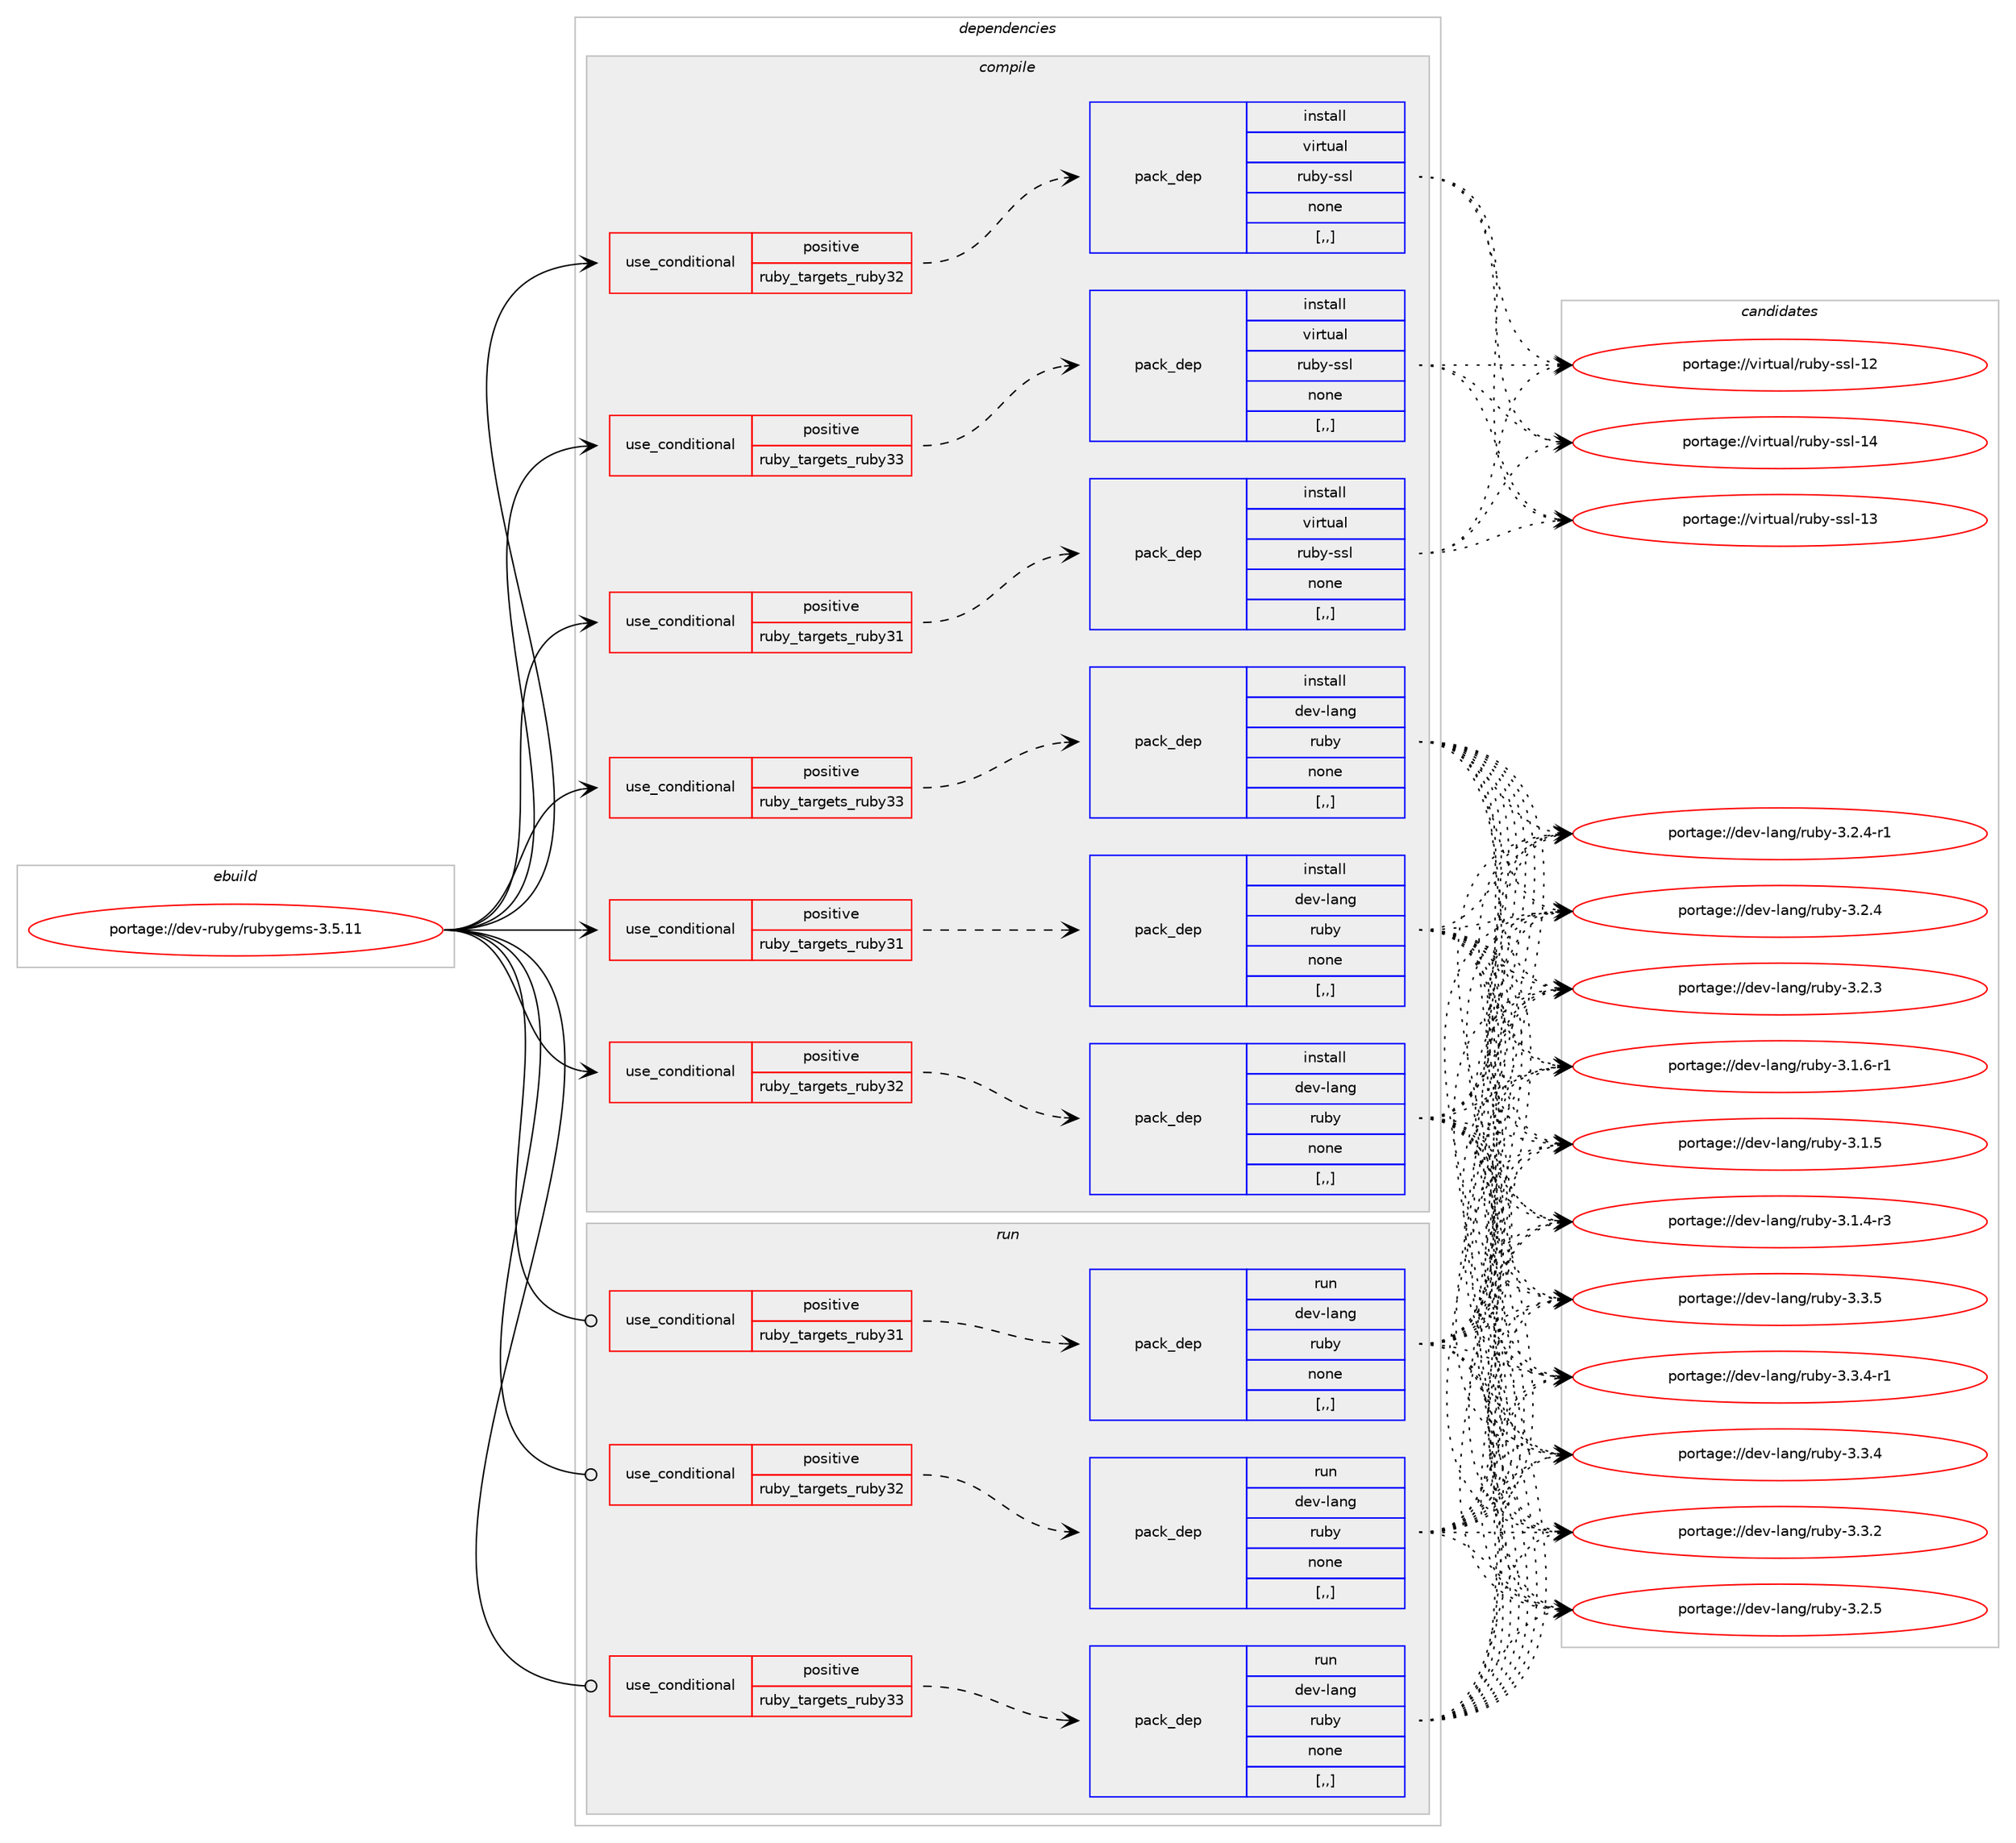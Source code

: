 digraph prolog {

# *************
# Graph options
# *************

newrank=true;
concentrate=true;
compound=true;
graph [rankdir=LR,fontname=Helvetica,fontsize=10,ranksep=1.5];#, ranksep=2.5, nodesep=0.2];
edge  [arrowhead=vee];
node  [fontname=Helvetica,fontsize=10];

# **********
# The ebuild
# **********

subgraph cluster_leftcol {
color=gray;
label=<<i>ebuild</i>>;
id [label="portage://dev-ruby/rubygems-3.5.11", color=red, width=4, href="../dev-ruby/rubygems-3.5.11.svg"];
}

# ****************
# The dependencies
# ****************

subgraph cluster_midcol {
color=gray;
label=<<i>dependencies</i>>;
subgraph cluster_compile {
fillcolor="#eeeeee";
style=filled;
label=<<i>compile</i>>;
subgraph cond187099 {
dependency698256 [label=<<TABLE BORDER="0" CELLBORDER="1" CELLSPACING="0" CELLPADDING="4"><TR><TD ROWSPAN="3" CELLPADDING="10">use_conditional</TD></TR><TR><TD>positive</TD></TR><TR><TD>ruby_targets_ruby31</TD></TR></TABLE>>, shape=none, color=red];
subgraph pack506179 {
dependency698257 [label=<<TABLE BORDER="0" CELLBORDER="1" CELLSPACING="0" CELLPADDING="4" WIDTH="220"><TR><TD ROWSPAN="6" CELLPADDING="30">pack_dep</TD></TR><TR><TD WIDTH="110">install</TD></TR><TR><TD>dev-lang</TD></TR><TR><TD>ruby</TD></TR><TR><TD>none</TD></TR><TR><TD>[,,]</TD></TR></TABLE>>, shape=none, color=blue];
}
dependency698256:e -> dependency698257:w [weight=20,style="dashed",arrowhead="vee"];
}
id:e -> dependency698256:w [weight=20,style="solid",arrowhead="vee"];
subgraph cond187100 {
dependency698258 [label=<<TABLE BORDER="0" CELLBORDER="1" CELLSPACING="0" CELLPADDING="4"><TR><TD ROWSPAN="3" CELLPADDING="10">use_conditional</TD></TR><TR><TD>positive</TD></TR><TR><TD>ruby_targets_ruby31</TD></TR></TABLE>>, shape=none, color=red];
subgraph pack506180 {
dependency698259 [label=<<TABLE BORDER="0" CELLBORDER="1" CELLSPACING="0" CELLPADDING="4" WIDTH="220"><TR><TD ROWSPAN="6" CELLPADDING="30">pack_dep</TD></TR><TR><TD WIDTH="110">install</TD></TR><TR><TD>virtual</TD></TR><TR><TD>ruby-ssl</TD></TR><TR><TD>none</TD></TR><TR><TD>[,,]</TD></TR></TABLE>>, shape=none, color=blue];
}
dependency698258:e -> dependency698259:w [weight=20,style="dashed",arrowhead="vee"];
}
id:e -> dependency698258:w [weight=20,style="solid",arrowhead="vee"];
subgraph cond187101 {
dependency698260 [label=<<TABLE BORDER="0" CELLBORDER="1" CELLSPACING="0" CELLPADDING="4"><TR><TD ROWSPAN="3" CELLPADDING="10">use_conditional</TD></TR><TR><TD>positive</TD></TR><TR><TD>ruby_targets_ruby32</TD></TR></TABLE>>, shape=none, color=red];
subgraph pack506181 {
dependency698261 [label=<<TABLE BORDER="0" CELLBORDER="1" CELLSPACING="0" CELLPADDING="4" WIDTH="220"><TR><TD ROWSPAN="6" CELLPADDING="30">pack_dep</TD></TR><TR><TD WIDTH="110">install</TD></TR><TR><TD>dev-lang</TD></TR><TR><TD>ruby</TD></TR><TR><TD>none</TD></TR><TR><TD>[,,]</TD></TR></TABLE>>, shape=none, color=blue];
}
dependency698260:e -> dependency698261:w [weight=20,style="dashed",arrowhead="vee"];
}
id:e -> dependency698260:w [weight=20,style="solid",arrowhead="vee"];
subgraph cond187102 {
dependency698262 [label=<<TABLE BORDER="0" CELLBORDER="1" CELLSPACING="0" CELLPADDING="4"><TR><TD ROWSPAN="3" CELLPADDING="10">use_conditional</TD></TR><TR><TD>positive</TD></TR><TR><TD>ruby_targets_ruby32</TD></TR></TABLE>>, shape=none, color=red];
subgraph pack506182 {
dependency698263 [label=<<TABLE BORDER="0" CELLBORDER="1" CELLSPACING="0" CELLPADDING="4" WIDTH="220"><TR><TD ROWSPAN="6" CELLPADDING="30">pack_dep</TD></TR><TR><TD WIDTH="110">install</TD></TR><TR><TD>virtual</TD></TR><TR><TD>ruby-ssl</TD></TR><TR><TD>none</TD></TR><TR><TD>[,,]</TD></TR></TABLE>>, shape=none, color=blue];
}
dependency698262:e -> dependency698263:w [weight=20,style="dashed",arrowhead="vee"];
}
id:e -> dependency698262:w [weight=20,style="solid",arrowhead="vee"];
subgraph cond187103 {
dependency698264 [label=<<TABLE BORDER="0" CELLBORDER="1" CELLSPACING="0" CELLPADDING="4"><TR><TD ROWSPAN="3" CELLPADDING="10">use_conditional</TD></TR><TR><TD>positive</TD></TR><TR><TD>ruby_targets_ruby33</TD></TR></TABLE>>, shape=none, color=red];
subgraph pack506183 {
dependency698265 [label=<<TABLE BORDER="0" CELLBORDER="1" CELLSPACING="0" CELLPADDING="4" WIDTH="220"><TR><TD ROWSPAN="6" CELLPADDING="30">pack_dep</TD></TR><TR><TD WIDTH="110">install</TD></TR><TR><TD>dev-lang</TD></TR><TR><TD>ruby</TD></TR><TR><TD>none</TD></TR><TR><TD>[,,]</TD></TR></TABLE>>, shape=none, color=blue];
}
dependency698264:e -> dependency698265:w [weight=20,style="dashed",arrowhead="vee"];
}
id:e -> dependency698264:w [weight=20,style="solid",arrowhead="vee"];
subgraph cond187104 {
dependency698266 [label=<<TABLE BORDER="0" CELLBORDER="1" CELLSPACING="0" CELLPADDING="4"><TR><TD ROWSPAN="3" CELLPADDING="10">use_conditional</TD></TR><TR><TD>positive</TD></TR><TR><TD>ruby_targets_ruby33</TD></TR></TABLE>>, shape=none, color=red];
subgraph pack506184 {
dependency698267 [label=<<TABLE BORDER="0" CELLBORDER="1" CELLSPACING="0" CELLPADDING="4" WIDTH="220"><TR><TD ROWSPAN="6" CELLPADDING="30">pack_dep</TD></TR><TR><TD WIDTH="110">install</TD></TR><TR><TD>virtual</TD></TR><TR><TD>ruby-ssl</TD></TR><TR><TD>none</TD></TR><TR><TD>[,,]</TD></TR></TABLE>>, shape=none, color=blue];
}
dependency698266:e -> dependency698267:w [weight=20,style="dashed",arrowhead="vee"];
}
id:e -> dependency698266:w [weight=20,style="solid",arrowhead="vee"];
}
subgraph cluster_compileandrun {
fillcolor="#eeeeee";
style=filled;
label=<<i>compile and run</i>>;
}
subgraph cluster_run {
fillcolor="#eeeeee";
style=filled;
label=<<i>run</i>>;
subgraph cond187105 {
dependency698268 [label=<<TABLE BORDER="0" CELLBORDER="1" CELLSPACING="0" CELLPADDING="4"><TR><TD ROWSPAN="3" CELLPADDING="10">use_conditional</TD></TR><TR><TD>positive</TD></TR><TR><TD>ruby_targets_ruby31</TD></TR></TABLE>>, shape=none, color=red];
subgraph pack506185 {
dependency698269 [label=<<TABLE BORDER="0" CELLBORDER="1" CELLSPACING="0" CELLPADDING="4" WIDTH="220"><TR><TD ROWSPAN="6" CELLPADDING="30">pack_dep</TD></TR><TR><TD WIDTH="110">run</TD></TR><TR><TD>dev-lang</TD></TR><TR><TD>ruby</TD></TR><TR><TD>none</TD></TR><TR><TD>[,,]</TD></TR></TABLE>>, shape=none, color=blue];
}
dependency698268:e -> dependency698269:w [weight=20,style="dashed",arrowhead="vee"];
}
id:e -> dependency698268:w [weight=20,style="solid",arrowhead="odot"];
subgraph cond187106 {
dependency698270 [label=<<TABLE BORDER="0" CELLBORDER="1" CELLSPACING="0" CELLPADDING="4"><TR><TD ROWSPAN="3" CELLPADDING="10">use_conditional</TD></TR><TR><TD>positive</TD></TR><TR><TD>ruby_targets_ruby32</TD></TR></TABLE>>, shape=none, color=red];
subgraph pack506186 {
dependency698271 [label=<<TABLE BORDER="0" CELLBORDER="1" CELLSPACING="0" CELLPADDING="4" WIDTH="220"><TR><TD ROWSPAN="6" CELLPADDING="30">pack_dep</TD></TR><TR><TD WIDTH="110">run</TD></TR><TR><TD>dev-lang</TD></TR><TR><TD>ruby</TD></TR><TR><TD>none</TD></TR><TR><TD>[,,]</TD></TR></TABLE>>, shape=none, color=blue];
}
dependency698270:e -> dependency698271:w [weight=20,style="dashed",arrowhead="vee"];
}
id:e -> dependency698270:w [weight=20,style="solid",arrowhead="odot"];
subgraph cond187107 {
dependency698272 [label=<<TABLE BORDER="0" CELLBORDER="1" CELLSPACING="0" CELLPADDING="4"><TR><TD ROWSPAN="3" CELLPADDING="10">use_conditional</TD></TR><TR><TD>positive</TD></TR><TR><TD>ruby_targets_ruby33</TD></TR></TABLE>>, shape=none, color=red];
subgraph pack506187 {
dependency698273 [label=<<TABLE BORDER="0" CELLBORDER="1" CELLSPACING="0" CELLPADDING="4" WIDTH="220"><TR><TD ROWSPAN="6" CELLPADDING="30">pack_dep</TD></TR><TR><TD WIDTH="110">run</TD></TR><TR><TD>dev-lang</TD></TR><TR><TD>ruby</TD></TR><TR><TD>none</TD></TR><TR><TD>[,,]</TD></TR></TABLE>>, shape=none, color=blue];
}
dependency698272:e -> dependency698273:w [weight=20,style="dashed",arrowhead="vee"];
}
id:e -> dependency698272:w [weight=20,style="solid",arrowhead="odot"];
}
}

# **************
# The candidates
# **************

subgraph cluster_choices {
rank=same;
color=gray;
label=<<i>candidates</i>>;

subgraph choice506179 {
color=black;
nodesep=1;
choice10010111845108971101034711411798121455146514653 [label="portage://dev-lang/ruby-3.3.5", color=red, width=4,href="../dev-lang/ruby-3.3.5.svg"];
choice100101118451089711010347114117981214551465146524511449 [label="portage://dev-lang/ruby-3.3.4-r1", color=red, width=4,href="../dev-lang/ruby-3.3.4-r1.svg"];
choice10010111845108971101034711411798121455146514652 [label="portage://dev-lang/ruby-3.3.4", color=red, width=4,href="../dev-lang/ruby-3.3.4.svg"];
choice10010111845108971101034711411798121455146514650 [label="portage://dev-lang/ruby-3.3.2", color=red, width=4,href="../dev-lang/ruby-3.3.2.svg"];
choice10010111845108971101034711411798121455146504653 [label="portage://dev-lang/ruby-3.2.5", color=red, width=4,href="../dev-lang/ruby-3.2.5.svg"];
choice100101118451089711010347114117981214551465046524511449 [label="portage://dev-lang/ruby-3.2.4-r1", color=red, width=4,href="../dev-lang/ruby-3.2.4-r1.svg"];
choice10010111845108971101034711411798121455146504652 [label="portage://dev-lang/ruby-3.2.4", color=red, width=4,href="../dev-lang/ruby-3.2.4.svg"];
choice10010111845108971101034711411798121455146504651 [label="portage://dev-lang/ruby-3.2.3", color=red, width=4,href="../dev-lang/ruby-3.2.3.svg"];
choice100101118451089711010347114117981214551464946544511449 [label="portage://dev-lang/ruby-3.1.6-r1", color=red, width=4,href="../dev-lang/ruby-3.1.6-r1.svg"];
choice10010111845108971101034711411798121455146494653 [label="portage://dev-lang/ruby-3.1.5", color=red, width=4,href="../dev-lang/ruby-3.1.5.svg"];
choice100101118451089711010347114117981214551464946524511451 [label="portage://dev-lang/ruby-3.1.4-r3", color=red, width=4,href="../dev-lang/ruby-3.1.4-r3.svg"];
dependency698257:e -> choice10010111845108971101034711411798121455146514653:w [style=dotted,weight="100"];
dependency698257:e -> choice100101118451089711010347114117981214551465146524511449:w [style=dotted,weight="100"];
dependency698257:e -> choice10010111845108971101034711411798121455146514652:w [style=dotted,weight="100"];
dependency698257:e -> choice10010111845108971101034711411798121455146514650:w [style=dotted,weight="100"];
dependency698257:e -> choice10010111845108971101034711411798121455146504653:w [style=dotted,weight="100"];
dependency698257:e -> choice100101118451089711010347114117981214551465046524511449:w [style=dotted,weight="100"];
dependency698257:e -> choice10010111845108971101034711411798121455146504652:w [style=dotted,weight="100"];
dependency698257:e -> choice10010111845108971101034711411798121455146504651:w [style=dotted,weight="100"];
dependency698257:e -> choice100101118451089711010347114117981214551464946544511449:w [style=dotted,weight="100"];
dependency698257:e -> choice10010111845108971101034711411798121455146494653:w [style=dotted,weight="100"];
dependency698257:e -> choice100101118451089711010347114117981214551464946524511451:w [style=dotted,weight="100"];
}
subgraph choice506180 {
color=black;
nodesep=1;
choice11810511411611797108471141179812145115115108454952 [label="portage://virtual/ruby-ssl-14", color=red, width=4,href="../virtual/ruby-ssl-14.svg"];
choice11810511411611797108471141179812145115115108454951 [label="portage://virtual/ruby-ssl-13", color=red, width=4,href="../virtual/ruby-ssl-13.svg"];
choice11810511411611797108471141179812145115115108454950 [label="portage://virtual/ruby-ssl-12", color=red, width=4,href="../virtual/ruby-ssl-12.svg"];
dependency698259:e -> choice11810511411611797108471141179812145115115108454952:w [style=dotted,weight="100"];
dependency698259:e -> choice11810511411611797108471141179812145115115108454951:w [style=dotted,weight="100"];
dependency698259:e -> choice11810511411611797108471141179812145115115108454950:w [style=dotted,weight="100"];
}
subgraph choice506181 {
color=black;
nodesep=1;
choice10010111845108971101034711411798121455146514653 [label="portage://dev-lang/ruby-3.3.5", color=red, width=4,href="../dev-lang/ruby-3.3.5.svg"];
choice100101118451089711010347114117981214551465146524511449 [label="portage://dev-lang/ruby-3.3.4-r1", color=red, width=4,href="../dev-lang/ruby-3.3.4-r1.svg"];
choice10010111845108971101034711411798121455146514652 [label="portage://dev-lang/ruby-3.3.4", color=red, width=4,href="../dev-lang/ruby-3.3.4.svg"];
choice10010111845108971101034711411798121455146514650 [label="portage://dev-lang/ruby-3.3.2", color=red, width=4,href="../dev-lang/ruby-3.3.2.svg"];
choice10010111845108971101034711411798121455146504653 [label="portage://dev-lang/ruby-3.2.5", color=red, width=4,href="../dev-lang/ruby-3.2.5.svg"];
choice100101118451089711010347114117981214551465046524511449 [label="portage://dev-lang/ruby-3.2.4-r1", color=red, width=4,href="../dev-lang/ruby-3.2.4-r1.svg"];
choice10010111845108971101034711411798121455146504652 [label="portage://dev-lang/ruby-3.2.4", color=red, width=4,href="../dev-lang/ruby-3.2.4.svg"];
choice10010111845108971101034711411798121455146504651 [label="portage://dev-lang/ruby-3.2.3", color=red, width=4,href="../dev-lang/ruby-3.2.3.svg"];
choice100101118451089711010347114117981214551464946544511449 [label="portage://dev-lang/ruby-3.1.6-r1", color=red, width=4,href="../dev-lang/ruby-3.1.6-r1.svg"];
choice10010111845108971101034711411798121455146494653 [label="portage://dev-lang/ruby-3.1.5", color=red, width=4,href="../dev-lang/ruby-3.1.5.svg"];
choice100101118451089711010347114117981214551464946524511451 [label="portage://dev-lang/ruby-3.1.4-r3", color=red, width=4,href="../dev-lang/ruby-3.1.4-r3.svg"];
dependency698261:e -> choice10010111845108971101034711411798121455146514653:w [style=dotted,weight="100"];
dependency698261:e -> choice100101118451089711010347114117981214551465146524511449:w [style=dotted,weight="100"];
dependency698261:e -> choice10010111845108971101034711411798121455146514652:w [style=dotted,weight="100"];
dependency698261:e -> choice10010111845108971101034711411798121455146514650:w [style=dotted,weight="100"];
dependency698261:e -> choice10010111845108971101034711411798121455146504653:w [style=dotted,weight="100"];
dependency698261:e -> choice100101118451089711010347114117981214551465046524511449:w [style=dotted,weight="100"];
dependency698261:e -> choice10010111845108971101034711411798121455146504652:w [style=dotted,weight="100"];
dependency698261:e -> choice10010111845108971101034711411798121455146504651:w [style=dotted,weight="100"];
dependency698261:e -> choice100101118451089711010347114117981214551464946544511449:w [style=dotted,weight="100"];
dependency698261:e -> choice10010111845108971101034711411798121455146494653:w [style=dotted,weight="100"];
dependency698261:e -> choice100101118451089711010347114117981214551464946524511451:w [style=dotted,weight="100"];
}
subgraph choice506182 {
color=black;
nodesep=1;
choice11810511411611797108471141179812145115115108454952 [label="portage://virtual/ruby-ssl-14", color=red, width=4,href="../virtual/ruby-ssl-14.svg"];
choice11810511411611797108471141179812145115115108454951 [label="portage://virtual/ruby-ssl-13", color=red, width=4,href="../virtual/ruby-ssl-13.svg"];
choice11810511411611797108471141179812145115115108454950 [label="portage://virtual/ruby-ssl-12", color=red, width=4,href="../virtual/ruby-ssl-12.svg"];
dependency698263:e -> choice11810511411611797108471141179812145115115108454952:w [style=dotted,weight="100"];
dependency698263:e -> choice11810511411611797108471141179812145115115108454951:w [style=dotted,weight="100"];
dependency698263:e -> choice11810511411611797108471141179812145115115108454950:w [style=dotted,weight="100"];
}
subgraph choice506183 {
color=black;
nodesep=1;
choice10010111845108971101034711411798121455146514653 [label="portage://dev-lang/ruby-3.3.5", color=red, width=4,href="../dev-lang/ruby-3.3.5.svg"];
choice100101118451089711010347114117981214551465146524511449 [label="portage://dev-lang/ruby-3.3.4-r1", color=red, width=4,href="../dev-lang/ruby-3.3.4-r1.svg"];
choice10010111845108971101034711411798121455146514652 [label="portage://dev-lang/ruby-3.3.4", color=red, width=4,href="../dev-lang/ruby-3.3.4.svg"];
choice10010111845108971101034711411798121455146514650 [label="portage://dev-lang/ruby-3.3.2", color=red, width=4,href="../dev-lang/ruby-3.3.2.svg"];
choice10010111845108971101034711411798121455146504653 [label="portage://dev-lang/ruby-3.2.5", color=red, width=4,href="../dev-lang/ruby-3.2.5.svg"];
choice100101118451089711010347114117981214551465046524511449 [label="portage://dev-lang/ruby-3.2.4-r1", color=red, width=4,href="../dev-lang/ruby-3.2.4-r1.svg"];
choice10010111845108971101034711411798121455146504652 [label="portage://dev-lang/ruby-3.2.4", color=red, width=4,href="../dev-lang/ruby-3.2.4.svg"];
choice10010111845108971101034711411798121455146504651 [label="portage://dev-lang/ruby-3.2.3", color=red, width=4,href="../dev-lang/ruby-3.2.3.svg"];
choice100101118451089711010347114117981214551464946544511449 [label="portage://dev-lang/ruby-3.1.6-r1", color=red, width=4,href="../dev-lang/ruby-3.1.6-r1.svg"];
choice10010111845108971101034711411798121455146494653 [label="portage://dev-lang/ruby-3.1.5", color=red, width=4,href="../dev-lang/ruby-3.1.5.svg"];
choice100101118451089711010347114117981214551464946524511451 [label="portage://dev-lang/ruby-3.1.4-r3", color=red, width=4,href="../dev-lang/ruby-3.1.4-r3.svg"];
dependency698265:e -> choice10010111845108971101034711411798121455146514653:w [style=dotted,weight="100"];
dependency698265:e -> choice100101118451089711010347114117981214551465146524511449:w [style=dotted,weight="100"];
dependency698265:e -> choice10010111845108971101034711411798121455146514652:w [style=dotted,weight="100"];
dependency698265:e -> choice10010111845108971101034711411798121455146514650:w [style=dotted,weight="100"];
dependency698265:e -> choice10010111845108971101034711411798121455146504653:w [style=dotted,weight="100"];
dependency698265:e -> choice100101118451089711010347114117981214551465046524511449:w [style=dotted,weight="100"];
dependency698265:e -> choice10010111845108971101034711411798121455146504652:w [style=dotted,weight="100"];
dependency698265:e -> choice10010111845108971101034711411798121455146504651:w [style=dotted,weight="100"];
dependency698265:e -> choice100101118451089711010347114117981214551464946544511449:w [style=dotted,weight="100"];
dependency698265:e -> choice10010111845108971101034711411798121455146494653:w [style=dotted,weight="100"];
dependency698265:e -> choice100101118451089711010347114117981214551464946524511451:w [style=dotted,weight="100"];
}
subgraph choice506184 {
color=black;
nodesep=1;
choice11810511411611797108471141179812145115115108454952 [label="portage://virtual/ruby-ssl-14", color=red, width=4,href="../virtual/ruby-ssl-14.svg"];
choice11810511411611797108471141179812145115115108454951 [label="portage://virtual/ruby-ssl-13", color=red, width=4,href="../virtual/ruby-ssl-13.svg"];
choice11810511411611797108471141179812145115115108454950 [label="portage://virtual/ruby-ssl-12", color=red, width=4,href="../virtual/ruby-ssl-12.svg"];
dependency698267:e -> choice11810511411611797108471141179812145115115108454952:w [style=dotted,weight="100"];
dependency698267:e -> choice11810511411611797108471141179812145115115108454951:w [style=dotted,weight="100"];
dependency698267:e -> choice11810511411611797108471141179812145115115108454950:w [style=dotted,weight="100"];
}
subgraph choice506185 {
color=black;
nodesep=1;
choice10010111845108971101034711411798121455146514653 [label="portage://dev-lang/ruby-3.3.5", color=red, width=4,href="../dev-lang/ruby-3.3.5.svg"];
choice100101118451089711010347114117981214551465146524511449 [label="portage://dev-lang/ruby-3.3.4-r1", color=red, width=4,href="../dev-lang/ruby-3.3.4-r1.svg"];
choice10010111845108971101034711411798121455146514652 [label="portage://dev-lang/ruby-3.3.4", color=red, width=4,href="../dev-lang/ruby-3.3.4.svg"];
choice10010111845108971101034711411798121455146514650 [label="portage://dev-lang/ruby-3.3.2", color=red, width=4,href="../dev-lang/ruby-3.3.2.svg"];
choice10010111845108971101034711411798121455146504653 [label="portage://dev-lang/ruby-3.2.5", color=red, width=4,href="../dev-lang/ruby-3.2.5.svg"];
choice100101118451089711010347114117981214551465046524511449 [label="portage://dev-lang/ruby-3.2.4-r1", color=red, width=4,href="../dev-lang/ruby-3.2.4-r1.svg"];
choice10010111845108971101034711411798121455146504652 [label="portage://dev-lang/ruby-3.2.4", color=red, width=4,href="../dev-lang/ruby-3.2.4.svg"];
choice10010111845108971101034711411798121455146504651 [label="portage://dev-lang/ruby-3.2.3", color=red, width=4,href="../dev-lang/ruby-3.2.3.svg"];
choice100101118451089711010347114117981214551464946544511449 [label="portage://dev-lang/ruby-3.1.6-r1", color=red, width=4,href="../dev-lang/ruby-3.1.6-r1.svg"];
choice10010111845108971101034711411798121455146494653 [label="portage://dev-lang/ruby-3.1.5", color=red, width=4,href="../dev-lang/ruby-3.1.5.svg"];
choice100101118451089711010347114117981214551464946524511451 [label="portage://dev-lang/ruby-3.1.4-r3", color=red, width=4,href="../dev-lang/ruby-3.1.4-r3.svg"];
dependency698269:e -> choice10010111845108971101034711411798121455146514653:w [style=dotted,weight="100"];
dependency698269:e -> choice100101118451089711010347114117981214551465146524511449:w [style=dotted,weight="100"];
dependency698269:e -> choice10010111845108971101034711411798121455146514652:w [style=dotted,weight="100"];
dependency698269:e -> choice10010111845108971101034711411798121455146514650:w [style=dotted,weight="100"];
dependency698269:e -> choice10010111845108971101034711411798121455146504653:w [style=dotted,weight="100"];
dependency698269:e -> choice100101118451089711010347114117981214551465046524511449:w [style=dotted,weight="100"];
dependency698269:e -> choice10010111845108971101034711411798121455146504652:w [style=dotted,weight="100"];
dependency698269:e -> choice10010111845108971101034711411798121455146504651:w [style=dotted,weight="100"];
dependency698269:e -> choice100101118451089711010347114117981214551464946544511449:w [style=dotted,weight="100"];
dependency698269:e -> choice10010111845108971101034711411798121455146494653:w [style=dotted,weight="100"];
dependency698269:e -> choice100101118451089711010347114117981214551464946524511451:w [style=dotted,weight="100"];
}
subgraph choice506186 {
color=black;
nodesep=1;
choice10010111845108971101034711411798121455146514653 [label="portage://dev-lang/ruby-3.3.5", color=red, width=4,href="../dev-lang/ruby-3.3.5.svg"];
choice100101118451089711010347114117981214551465146524511449 [label="portage://dev-lang/ruby-3.3.4-r1", color=red, width=4,href="../dev-lang/ruby-3.3.4-r1.svg"];
choice10010111845108971101034711411798121455146514652 [label="portage://dev-lang/ruby-3.3.4", color=red, width=4,href="../dev-lang/ruby-3.3.4.svg"];
choice10010111845108971101034711411798121455146514650 [label="portage://dev-lang/ruby-3.3.2", color=red, width=4,href="../dev-lang/ruby-3.3.2.svg"];
choice10010111845108971101034711411798121455146504653 [label="portage://dev-lang/ruby-3.2.5", color=red, width=4,href="../dev-lang/ruby-3.2.5.svg"];
choice100101118451089711010347114117981214551465046524511449 [label="portage://dev-lang/ruby-3.2.4-r1", color=red, width=4,href="../dev-lang/ruby-3.2.4-r1.svg"];
choice10010111845108971101034711411798121455146504652 [label="portage://dev-lang/ruby-3.2.4", color=red, width=4,href="../dev-lang/ruby-3.2.4.svg"];
choice10010111845108971101034711411798121455146504651 [label="portage://dev-lang/ruby-3.2.3", color=red, width=4,href="../dev-lang/ruby-3.2.3.svg"];
choice100101118451089711010347114117981214551464946544511449 [label="portage://dev-lang/ruby-3.1.6-r1", color=red, width=4,href="../dev-lang/ruby-3.1.6-r1.svg"];
choice10010111845108971101034711411798121455146494653 [label="portage://dev-lang/ruby-3.1.5", color=red, width=4,href="../dev-lang/ruby-3.1.5.svg"];
choice100101118451089711010347114117981214551464946524511451 [label="portage://dev-lang/ruby-3.1.4-r3", color=red, width=4,href="../dev-lang/ruby-3.1.4-r3.svg"];
dependency698271:e -> choice10010111845108971101034711411798121455146514653:w [style=dotted,weight="100"];
dependency698271:e -> choice100101118451089711010347114117981214551465146524511449:w [style=dotted,weight="100"];
dependency698271:e -> choice10010111845108971101034711411798121455146514652:w [style=dotted,weight="100"];
dependency698271:e -> choice10010111845108971101034711411798121455146514650:w [style=dotted,weight="100"];
dependency698271:e -> choice10010111845108971101034711411798121455146504653:w [style=dotted,weight="100"];
dependency698271:e -> choice100101118451089711010347114117981214551465046524511449:w [style=dotted,weight="100"];
dependency698271:e -> choice10010111845108971101034711411798121455146504652:w [style=dotted,weight="100"];
dependency698271:e -> choice10010111845108971101034711411798121455146504651:w [style=dotted,weight="100"];
dependency698271:e -> choice100101118451089711010347114117981214551464946544511449:w [style=dotted,weight="100"];
dependency698271:e -> choice10010111845108971101034711411798121455146494653:w [style=dotted,weight="100"];
dependency698271:e -> choice100101118451089711010347114117981214551464946524511451:w [style=dotted,weight="100"];
}
subgraph choice506187 {
color=black;
nodesep=1;
choice10010111845108971101034711411798121455146514653 [label="portage://dev-lang/ruby-3.3.5", color=red, width=4,href="../dev-lang/ruby-3.3.5.svg"];
choice100101118451089711010347114117981214551465146524511449 [label="portage://dev-lang/ruby-3.3.4-r1", color=red, width=4,href="../dev-lang/ruby-3.3.4-r1.svg"];
choice10010111845108971101034711411798121455146514652 [label="portage://dev-lang/ruby-3.3.4", color=red, width=4,href="../dev-lang/ruby-3.3.4.svg"];
choice10010111845108971101034711411798121455146514650 [label="portage://dev-lang/ruby-3.3.2", color=red, width=4,href="../dev-lang/ruby-3.3.2.svg"];
choice10010111845108971101034711411798121455146504653 [label="portage://dev-lang/ruby-3.2.5", color=red, width=4,href="../dev-lang/ruby-3.2.5.svg"];
choice100101118451089711010347114117981214551465046524511449 [label="portage://dev-lang/ruby-3.2.4-r1", color=red, width=4,href="../dev-lang/ruby-3.2.4-r1.svg"];
choice10010111845108971101034711411798121455146504652 [label="portage://dev-lang/ruby-3.2.4", color=red, width=4,href="../dev-lang/ruby-3.2.4.svg"];
choice10010111845108971101034711411798121455146504651 [label="portage://dev-lang/ruby-3.2.3", color=red, width=4,href="../dev-lang/ruby-3.2.3.svg"];
choice100101118451089711010347114117981214551464946544511449 [label="portage://dev-lang/ruby-3.1.6-r1", color=red, width=4,href="../dev-lang/ruby-3.1.6-r1.svg"];
choice10010111845108971101034711411798121455146494653 [label="portage://dev-lang/ruby-3.1.5", color=red, width=4,href="../dev-lang/ruby-3.1.5.svg"];
choice100101118451089711010347114117981214551464946524511451 [label="portage://dev-lang/ruby-3.1.4-r3", color=red, width=4,href="../dev-lang/ruby-3.1.4-r3.svg"];
dependency698273:e -> choice10010111845108971101034711411798121455146514653:w [style=dotted,weight="100"];
dependency698273:e -> choice100101118451089711010347114117981214551465146524511449:w [style=dotted,weight="100"];
dependency698273:e -> choice10010111845108971101034711411798121455146514652:w [style=dotted,weight="100"];
dependency698273:e -> choice10010111845108971101034711411798121455146514650:w [style=dotted,weight="100"];
dependency698273:e -> choice10010111845108971101034711411798121455146504653:w [style=dotted,weight="100"];
dependency698273:e -> choice100101118451089711010347114117981214551465046524511449:w [style=dotted,weight="100"];
dependency698273:e -> choice10010111845108971101034711411798121455146504652:w [style=dotted,weight="100"];
dependency698273:e -> choice10010111845108971101034711411798121455146504651:w [style=dotted,weight="100"];
dependency698273:e -> choice100101118451089711010347114117981214551464946544511449:w [style=dotted,weight="100"];
dependency698273:e -> choice10010111845108971101034711411798121455146494653:w [style=dotted,weight="100"];
dependency698273:e -> choice100101118451089711010347114117981214551464946524511451:w [style=dotted,weight="100"];
}
}

}
